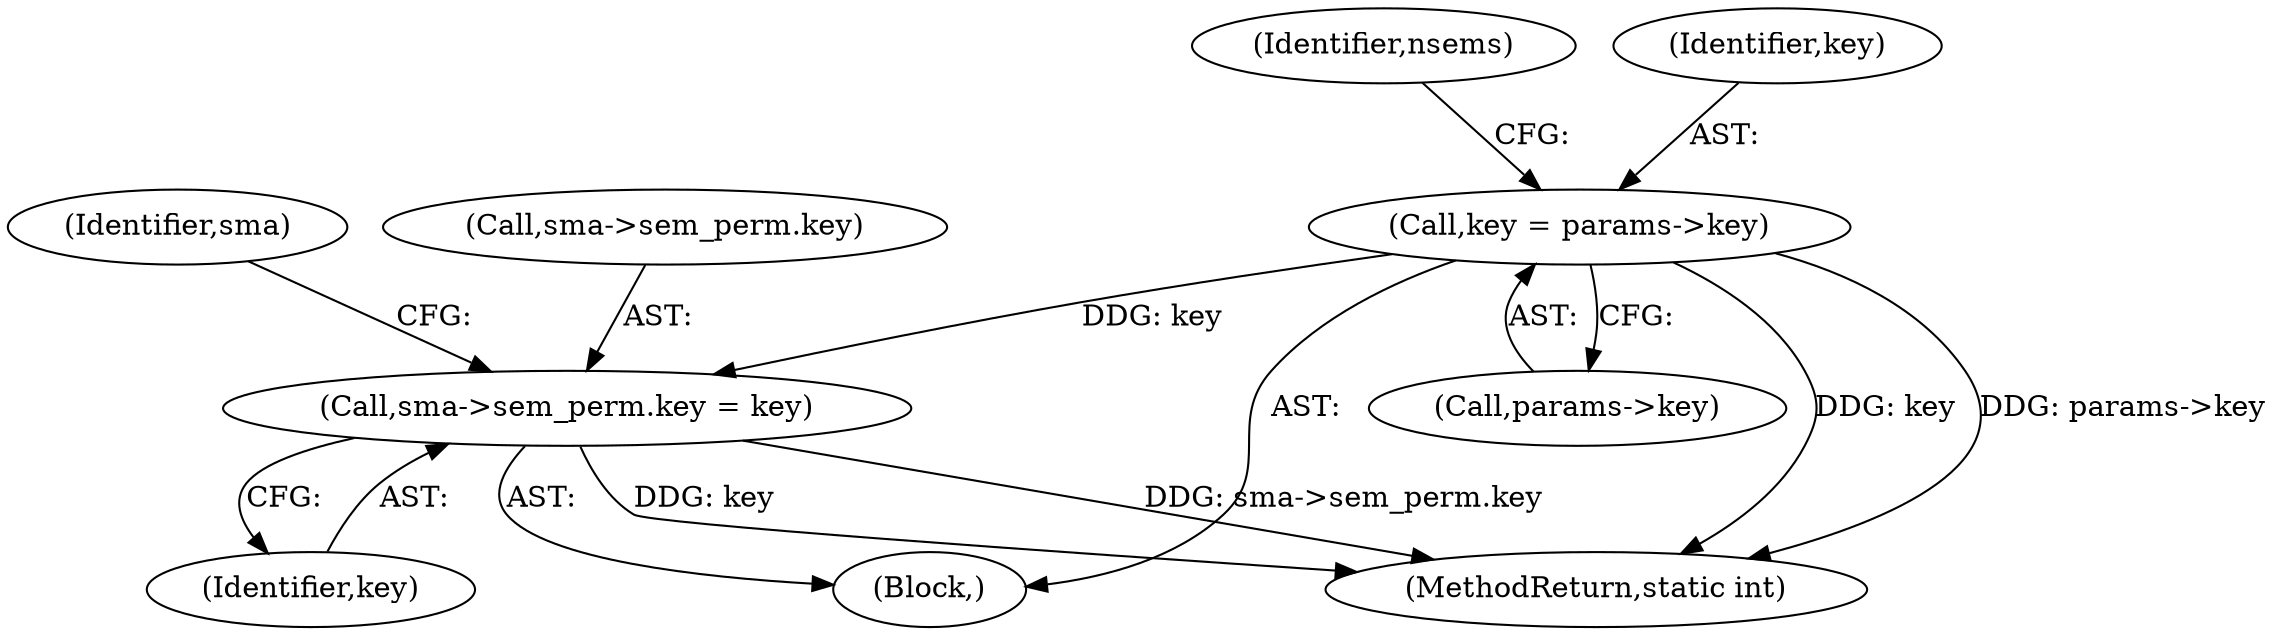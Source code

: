 digraph "0_linux_6062a8dc0517bce23e3c2f7d2fea5e22411269a3_4@pointer" {
"1000109" [label="(Call,key = params->key)"];
"1000182" [label="(Call,sma->sem_perm.key = key)"];
"1000309" [label="(MethodReturn,static int)"];
"1000116" [label="(Identifier,nsems)"];
"1000109" [label="(Call,key = params->key)"];
"1000192" [label="(Identifier,sma)"];
"1000182" [label="(Call,sma->sem_perm.key = key)"];
"1000188" [label="(Identifier,key)"];
"1000103" [label="(Block,)"];
"1000111" [label="(Call,params->key)"];
"1000110" [label="(Identifier,key)"];
"1000183" [label="(Call,sma->sem_perm.key)"];
"1000109" -> "1000103"  [label="AST: "];
"1000109" -> "1000111"  [label="CFG: "];
"1000110" -> "1000109"  [label="AST: "];
"1000111" -> "1000109"  [label="AST: "];
"1000116" -> "1000109"  [label="CFG: "];
"1000109" -> "1000309"  [label="DDG: key"];
"1000109" -> "1000309"  [label="DDG: params->key"];
"1000109" -> "1000182"  [label="DDG: key"];
"1000182" -> "1000103"  [label="AST: "];
"1000182" -> "1000188"  [label="CFG: "];
"1000183" -> "1000182"  [label="AST: "];
"1000188" -> "1000182"  [label="AST: "];
"1000192" -> "1000182"  [label="CFG: "];
"1000182" -> "1000309"  [label="DDG: key"];
"1000182" -> "1000309"  [label="DDG: sma->sem_perm.key"];
}

